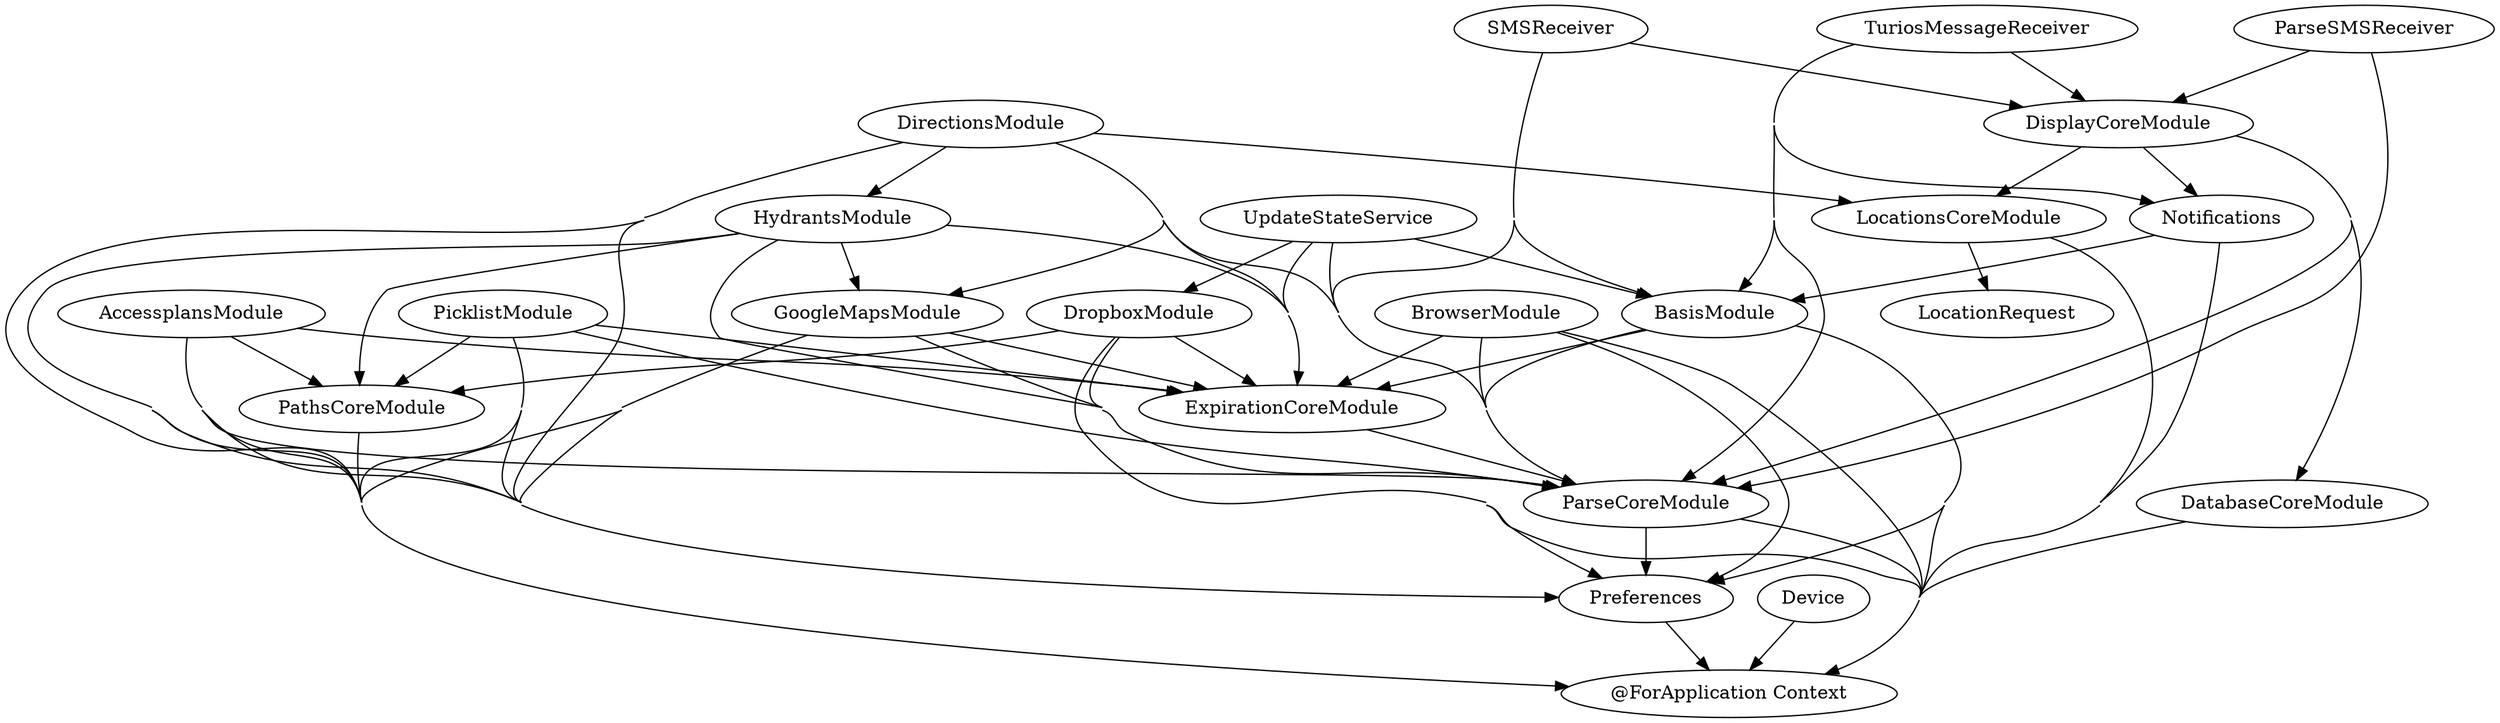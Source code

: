 digraph G1 {
  concentrate = true;
  AccessplansModule -> ExpirationCoreModule;
  AccessplansModule -> ParseCoreModule;
  AccessplansModule -> PathsCoreModule;
  AccessplansModule -> Preferences;
  n2 [label="@ForApplication Context"];
  AccessplansModule -> n2;
  BasisModule -> ExpirationCoreModule;
  BasisModule -> ParseCoreModule;
  BasisModule -> Preferences;
  BasisModule -> n2;
  BrowserModule -> ExpirationCoreModule;
  BrowserModule -> ParseCoreModule;
  BrowserModule -> Preferences;
  BrowserModule -> n2;
  DatabaseCoreModule -> n2;
  Device -> n2;
  DirectionsModule -> ExpirationCoreModule;
  DirectionsModule -> LocationsCoreModule;
  DirectionsModule -> ParseCoreModule;
  DirectionsModule -> GoogleMapsModule;
  DirectionsModule -> HydrantsModule;
  DirectionsModule -> Preferences;
  DirectionsModule -> n2;
  DisplayCoreModule -> DatabaseCoreModule;
  DisplayCoreModule -> LocationsCoreModule;
  DisplayCoreModule -> ParseCoreModule;
  DisplayCoreModule -> Notifications;
  DropboxModule -> ExpirationCoreModule;
  DropboxModule -> ParseCoreModule;
  DropboxModule -> PathsCoreModule;
  DropboxModule -> Preferences;
  DropboxModule -> n2;
  ExpirationCoreModule -> ParseCoreModule;
  GoogleMapsModule -> ExpirationCoreModule;
  GoogleMapsModule -> ParseCoreModule;
  GoogleMapsModule -> Preferences;
  GoogleMapsModule -> n2;
  HydrantsModule -> ExpirationCoreModule;
  HydrantsModule -> ParseCoreModule;
  HydrantsModule -> PathsCoreModule;
  HydrantsModule -> GoogleMapsModule;
  HydrantsModule -> Preferences;
  HydrantsModule -> n2;
  LocationsCoreModule -> n2;
  LocationsCoreModule -> LocationRequest;
  Notifications -> BasisModule;
  Notifications -> n2;
  ParseCoreModule -> Preferences;
  ParseCoreModule -> n2;
  ParseSMSReceiver -> DisplayCoreModule;
  ParseSMSReceiver -> ParseCoreModule;
  PathsCoreModule -> n2;
  PicklistModule -> ExpirationCoreModule;
  PicklistModule -> ParseCoreModule;
  PicklistModule -> PathsCoreModule;
  PicklistModule -> Preferences;
  PicklistModule -> n2;
  Preferences -> n2;
  SMSReceiver -> DisplayCoreModule;
  SMSReceiver -> ParseCoreModule;
  SMSReceiver -> BasisModule;
  TuriosMessageReceiver -> DisplayCoreModule;
  TuriosMessageReceiver -> ParseCoreModule;
  TuriosMessageReceiver -> BasisModule;
  TuriosMessageReceiver -> Notifications;
  UpdateStateService -> ExpirationCoreModule;
  UpdateStateService -> ParseCoreModule;
  UpdateStateService -> BasisModule;
  UpdateStateService -> DropboxModule;
}
